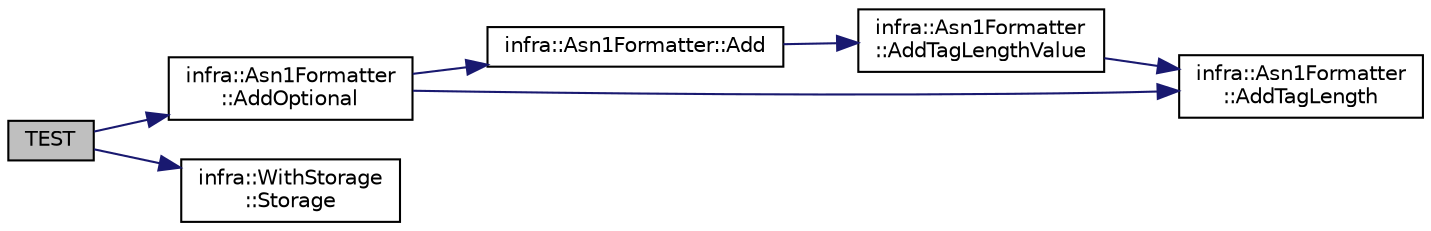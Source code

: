 digraph "TEST"
{
 // INTERACTIVE_SVG=YES
  edge [fontname="Helvetica",fontsize="10",labelfontname="Helvetica",labelfontsize="10"];
  node [fontname="Helvetica",fontsize="10",shape=record];
  rankdir="LR";
  Node124 [label="TEST",height=0.2,width=0.4,color="black", fillcolor="grey75", style="filled", fontcolor="black"];
  Node124 -> Node125 [color="midnightblue",fontsize="10",style="solid",fontname="Helvetica"];
  Node125 [label="infra::Asn1Formatter\l::AddOptional",height=0.2,width=0.4,color="black", fillcolor="white", style="filled",URL="$db/dc0/classinfra_1_1_asn1_formatter.html#af2233460774c945b68a15d02202bd3fa"];
  Node125 -> Node126 [color="midnightblue",fontsize="10",style="solid",fontname="Helvetica"];
  Node126 [label="infra::Asn1Formatter::Add",height=0.2,width=0.4,color="black", fillcolor="white", style="filled",URL="$db/dc0/classinfra_1_1_asn1_formatter.html#a769de02219119ba669c43f3784b6b9d3"];
  Node126 -> Node127 [color="midnightblue",fontsize="10",style="solid",fontname="Helvetica"];
  Node127 [label="infra::Asn1Formatter\l::AddTagLengthValue",height=0.2,width=0.4,color="black", fillcolor="white", style="filled",URL="$db/dc0/classinfra_1_1_asn1_formatter.html#a421b7c541b9c87d2b04c9d1699cbdd51"];
  Node127 -> Node128 [color="midnightblue",fontsize="10",style="solid",fontname="Helvetica"];
  Node128 [label="infra::Asn1Formatter\l::AddTagLength",height=0.2,width=0.4,color="black", fillcolor="white", style="filled",URL="$db/dc0/classinfra_1_1_asn1_formatter.html#a25264b39e8e0a864d67b1b3f917eee1d"];
  Node125 -> Node128 [color="midnightblue",fontsize="10",style="solid",fontname="Helvetica"];
  Node124 -> Node129 [color="midnightblue",fontsize="10",style="solid",fontname="Helvetica"];
  Node129 [label="infra::WithStorage\l::Storage",height=0.2,width=0.4,color="black", fillcolor="white", style="filled",URL="$d2/d40/classinfra_1_1_with_storage.html#a959e08f366249bcd535a47436dc2a0c7"];
}
